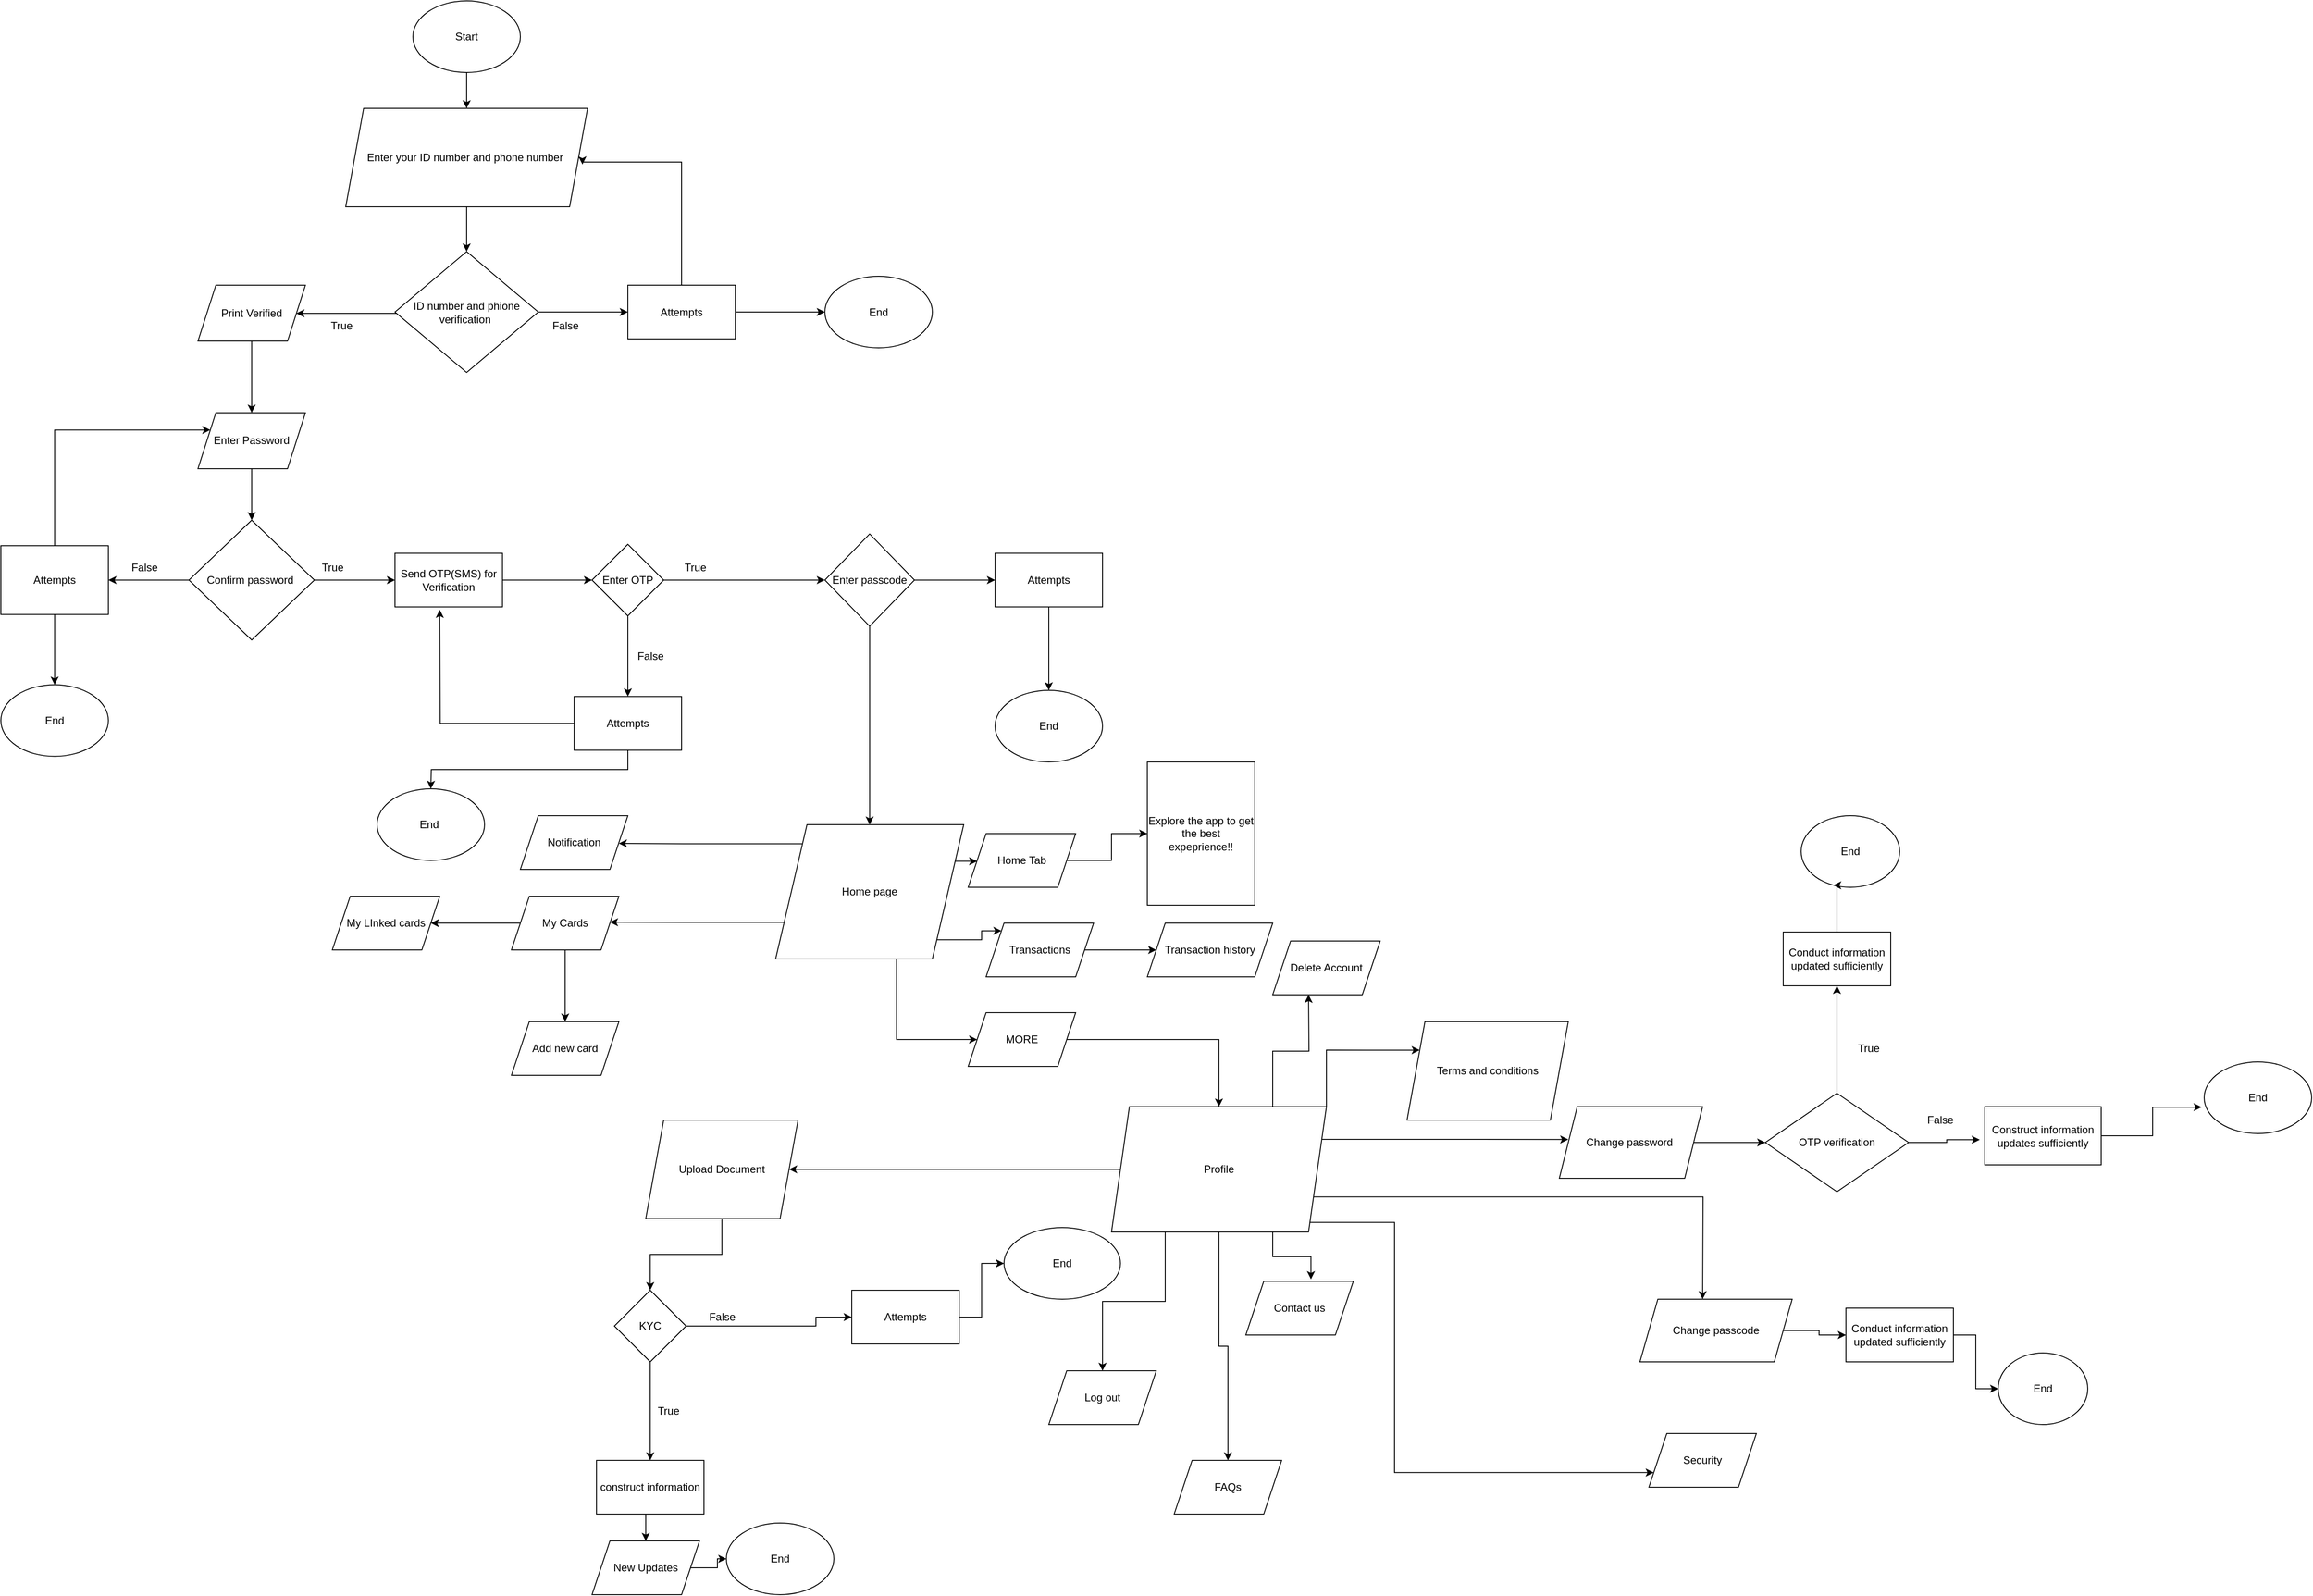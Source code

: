 <mxfile version="24.1.0" type="device">
  <diagram name="Page-1" id="KRlrXfM0Q7CNJbnPvyT5">
    <mxGraphModel dx="5622" dy="2076" grid="1" gridSize="10" guides="1" tooltips="1" connect="1" arrows="1" fold="1" page="1" pageScale="1" pageWidth="850" pageHeight="1100" math="0" shadow="0">
      <root>
        <mxCell id="0" />
        <mxCell id="1" parent="0" />
        <mxCell id="N5ksJc3kJE1z810URzoz-3" value="" style="edgeStyle=orthogonalEdgeStyle;rounded=0;orthogonalLoop=1;jettySize=auto;html=1;" edge="1" parent="1" source="N5ksJc3kJE1z810URzoz-1" target="N5ksJc3kJE1z810URzoz-2">
          <mxGeometry relative="1" as="geometry" />
        </mxCell>
        <mxCell id="N5ksJc3kJE1z810URzoz-1" value="Start" style="ellipse;whiteSpace=wrap;html=1;" vertex="1" parent="1">
          <mxGeometry x="340" y="20" width="120" height="80" as="geometry" />
        </mxCell>
        <mxCell id="N5ksJc3kJE1z810URzoz-5" value="" style="edgeStyle=orthogonalEdgeStyle;rounded=0;orthogonalLoop=1;jettySize=auto;html=1;" edge="1" parent="1" source="N5ksJc3kJE1z810URzoz-2" target="N5ksJc3kJE1z810URzoz-4">
          <mxGeometry relative="1" as="geometry" />
        </mxCell>
        <mxCell id="N5ksJc3kJE1z810URzoz-2" value="Enter your ID number and phone number&amp;nbsp;" style="shape=parallelogram;perimeter=parallelogramPerimeter;whiteSpace=wrap;html=1;fixedSize=1;" vertex="1" parent="1">
          <mxGeometry x="265" y="140" width="270" height="110" as="geometry" />
        </mxCell>
        <mxCell id="N5ksJc3kJE1z810URzoz-9" value="" style="edgeStyle=orthogonalEdgeStyle;rounded=0;orthogonalLoop=1;jettySize=auto;html=1;" edge="1" parent="1" source="N5ksJc3kJE1z810URzoz-4" target="N5ksJc3kJE1z810URzoz-8">
          <mxGeometry relative="1" as="geometry" />
        </mxCell>
        <mxCell id="N5ksJc3kJE1z810URzoz-14" value="" style="edgeStyle=orthogonalEdgeStyle;rounded=0;orthogonalLoop=1;jettySize=auto;html=1;" edge="1" parent="1" source="N5ksJc3kJE1z810URzoz-4" target="N5ksJc3kJE1z810URzoz-13">
          <mxGeometry relative="1" as="geometry">
            <Array as="points">
              <mxPoint x="300" y="369" />
              <mxPoint x="300" y="369" />
            </Array>
          </mxGeometry>
        </mxCell>
        <mxCell id="N5ksJc3kJE1z810URzoz-4" value="ID number and phione verification&amp;nbsp;" style="rhombus;whiteSpace=wrap;html=1;" vertex="1" parent="1">
          <mxGeometry x="320" y="300" width="160" height="135" as="geometry" />
        </mxCell>
        <mxCell id="N5ksJc3kJE1z810URzoz-10" style="edgeStyle=orthogonalEdgeStyle;rounded=0;orthogonalLoop=1;jettySize=auto;html=1;exitX=0.5;exitY=0;exitDx=0;exitDy=0;entryX=0.979;entryY=0.57;entryDx=0;entryDy=0;entryPerimeter=0;" edge="1" parent="1" source="N5ksJc3kJE1z810URzoz-8" target="N5ksJc3kJE1z810URzoz-2">
          <mxGeometry relative="1" as="geometry">
            <mxPoint x="640" y="200" as="targetPoint" />
            <Array as="points">
              <mxPoint x="640" y="200" />
              <mxPoint x="529" y="200" />
            </Array>
          </mxGeometry>
        </mxCell>
        <mxCell id="N5ksJc3kJE1z810URzoz-12" value="" style="edgeStyle=orthogonalEdgeStyle;rounded=0;orthogonalLoop=1;jettySize=auto;html=1;" edge="1" parent="1" source="N5ksJc3kJE1z810URzoz-8" target="N5ksJc3kJE1z810URzoz-11">
          <mxGeometry relative="1" as="geometry" />
        </mxCell>
        <mxCell id="N5ksJc3kJE1z810URzoz-8" value="Attempts" style="whiteSpace=wrap;html=1;" vertex="1" parent="1">
          <mxGeometry x="580" y="337.5" width="120" height="60" as="geometry" />
        </mxCell>
        <mxCell id="N5ksJc3kJE1z810URzoz-11" value="End" style="ellipse;whiteSpace=wrap;html=1;" vertex="1" parent="1">
          <mxGeometry x="800" y="327.5" width="120" height="80" as="geometry" />
        </mxCell>
        <mxCell id="N5ksJc3kJE1z810URzoz-16" value="" style="edgeStyle=orthogonalEdgeStyle;rounded=0;orthogonalLoop=1;jettySize=auto;html=1;" edge="1" parent="1" source="N5ksJc3kJE1z810URzoz-13" target="N5ksJc3kJE1z810URzoz-15">
          <mxGeometry relative="1" as="geometry" />
        </mxCell>
        <mxCell id="N5ksJc3kJE1z810URzoz-13" value="Print Verified" style="shape=parallelogram;perimeter=parallelogramPerimeter;whiteSpace=wrap;html=1;fixedSize=1;" vertex="1" parent="1">
          <mxGeometry x="100" y="337.5" width="120" height="62.5" as="geometry" />
        </mxCell>
        <mxCell id="N5ksJc3kJE1z810URzoz-18" value="" style="edgeStyle=orthogonalEdgeStyle;rounded=0;orthogonalLoop=1;jettySize=auto;html=1;" edge="1" parent="1" source="N5ksJc3kJE1z810URzoz-15" target="N5ksJc3kJE1z810URzoz-17">
          <mxGeometry relative="1" as="geometry" />
        </mxCell>
        <mxCell id="N5ksJc3kJE1z810URzoz-15" value="Enter Password" style="shape=parallelogram;perimeter=parallelogramPerimeter;whiteSpace=wrap;html=1;fixedSize=1;" vertex="1" parent="1">
          <mxGeometry x="100" y="480" width="120" height="62.5" as="geometry" />
        </mxCell>
        <mxCell id="N5ksJc3kJE1z810URzoz-21" value="" style="edgeStyle=orthogonalEdgeStyle;rounded=0;orthogonalLoop=1;jettySize=auto;html=1;" edge="1" parent="1" source="N5ksJc3kJE1z810URzoz-17" target="N5ksJc3kJE1z810URzoz-20">
          <mxGeometry relative="1" as="geometry" />
        </mxCell>
        <mxCell id="N5ksJc3kJE1z810URzoz-26" value="" style="edgeStyle=orthogonalEdgeStyle;rounded=0;orthogonalLoop=1;jettySize=auto;html=1;" edge="1" parent="1" source="N5ksJc3kJE1z810URzoz-17" target="N5ksJc3kJE1z810URzoz-25">
          <mxGeometry relative="1" as="geometry" />
        </mxCell>
        <mxCell id="N5ksJc3kJE1z810URzoz-17" value="Confirm password&amp;nbsp;" style="rhombus;whiteSpace=wrap;html=1;" vertex="1" parent="1">
          <mxGeometry x="90" y="600" width="140" height="133.75" as="geometry" />
        </mxCell>
        <mxCell id="N5ksJc3kJE1z810URzoz-32" value="" style="edgeStyle=orthogonalEdgeStyle;rounded=0;orthogonalLoop=1;jettySize=auto;html=1;" edge="1" parent="1" source="N5ksJc3kJE1z810URzoz-20" target="N5ksJc3kJE1z810URzoz-31">
          <mxGeometry relative="1" as="geometry" />
        </mxCell>
        <mxCell id="N5ksJc3kJE1z810URzoz-20" value="Send OTP(SMS) for Verification" style="whiteSpace=wrap;html=1;" vertex="1" parent="1">
          <mxGeometry x="320" y="636.875" width="120" height="60" as="geometry" />
        </mxCell>
        <mxCell id="N5ksJc3kJE1z810URzoz-22" value="True" style="text;html=1;align=center;verticalAlign=middle;resizable=0;points=[];autosize=1;strokeColor=none;fillColor=none;" vertex="1" parent="1">
          <mxGeometry x="225" y="638" width="50" height="30" as="geometry" />
        </mxCell>
        <mxCell id="N5ksJc3kJE1z810URzoz-23" value="True" style="text;html=1;align=center;verticalAlign=middle;resizable=0;points=[];autosize=1;strokeColor=none;fillColor=none;" vertex="1" parent="1">
          <mxGeometry x="235" y="368" width="50" height="30" as="geometry" />
        </mxCell>
        <mxCell id="N5ksJc3kJE1z810URzoz-24" value="False" style="text;html=1;align=center;verticalAlign=middle;resizable=0;points=[];autosize=1;strokeColor=none;fillColor=none;" vertex="1" parent="1">
          <mxGeometry x="485" y="368" width="50" height="30" as="geometry" />
        </mxCell>
        <mxCell id="N5ksJc3kJE1z810URzoz-28" style="edgeStyle=orthogonalEdgeStyle;rounded=0;orthogonalLoop=1;jettySize=auto;html=1;exitX=0.5;exitY=0;exitDx=0;exitDy=0;entryX=0;entryY=0.25;entryDx=0;entryDy=0;" edge="1" parent="1" source="N5ksJc3kJE1z810URzoz-25" target="N5ksJc3kJE1z810URzoz-15">
          <mxGeometry relative="1" as="geometry">
            <mxPoint x="-60" y="500" as="targetPoint" />
            <Array as="points">
              <mxPoint x="-60" y="499" />
            </Array>
          </mxGeometry>
        </mxCell>
        <mxCell id="N5ksJc3kJE1z810URzoz-30" value="" style="edgeStyle=orthogonalEdgeStyle;rounded=0;orthogonalLoop=1;jettySize=auto;html=1;" edge="1" parent="1" source="N5ksJc3kJE1z810URzoz-25" target="N5ksJc3kJE1z810URzoz-29">
          <mxGeometry relative="1" as="geometry" />
        </mxCell>
        <mxCell id="N5ksJc3kJE1z810URzoz-25" value="Attempts" style="whiteSpace=wrap;html=1;" vertex="1" parent="1">
          <mxGeometry x="-120" y="628.43" width="120" height="76.88" as="geometry" />
        </mxCell>
        <mxCell id="N5ksJc3kJE1z810URzoz-27" value="False" style="text;html=1;align=center;verticalAlign=middle;resizable=0;points=[];autosize=1;strokeColor=none;fillColor=none;" vertex="1" parent="1">
          <mxGeometry x="15" y="638" width="50" height="30" as="geometry" />
        </mxCell>
        <mxCell id="N5ksJc3kJE1z810URzoz-29" value="End" style="ellipse;whiteSpace=wrap;html=1;" vertex="1" parent="1">
          <mxGeometry x="-120" y="783.75" width="120" height="80" as="geometry" />
        </mxCell>
        <mxCell id="N5ksJc3kJE1z810URzoz-36" value="" style="edgeStyle=orthogonalEdgeStyle;rounded=0;orthogonalLoop=1;jettySize=auto;html=1;" edge="1" parent="1" source="N5ksJc3kJE1z810URzoz-31" target="N5ksJc3kJE1z810URzoz-35">
          <mxGeometry relative="1" as="geometry" />
        </mxCell>
        <mxCell id="N5ksJc3kJE1z810URzoz-39" value="" style="edgeStyle=orthogonalEdgeStyle;rounded=0;orthogonalLoop=1;jettySize=auto;html=1;" edge="1" parent="1" source="N5ksJc3kJE1z810URzoz-31" target="N5ksJc3kJE1z810URzoz-38">
          <mxGeometry relative="1" as="geometry" />
        </mxCell>
        <mxCell id="N5ksJc3kJE1z810URzoz-31" value="Enter OTP" style="rhombus;whiteSpace=wrap;html=1;" vertex="1" parent="1">
          <mxGeometry x="540" y="626.875" width="80" height="80" as="geometry" />
        </mxCell>
        <mxCell id="N5ksJc3kJE1z810URzoz-37" style="edgeStyle=orthogonalEdgeStyle;rounded=0;orthogonalLoop=1;jettySize=auto;html=1;exitX=0;exitY=0.5;exitDx=0;exitDy=0;" edge="1" parent="1" source="N5ksJc3kJE1z810URzoz-35">
          <mxGeometry relative="1" as="geometry">
            <mxPoint x="370" y="700" as="targetPoint" />
          </mxGeometry>
        </mxCell>
        <mxCell id="N5ksJc3kJE1z810URzoz-120" style="edgeStyle=orthogonalEdgeStyle;rounded=0;orthogonalLoop=1;jettySize=auto;html=1;exitX=0.5;exitY=1;exitDx=0;exitDy=0;" edge="1" parent="1" source="N5ksJc3kJE1z810URzoz-35">
          <mxGeometry relative="1" as="geometry">
            <mxPoint x="360" y="900" as="targetPoint" />
          </mxGeometry>
        </mxCell>
        <mxCell id="N5ksJc3kJE1z810URzoz-35" value="Attempts" style="whiteSpace=wrap;html=1;" vertex="1" parent="1">
          <mxGeometry x="520" y="796.875" width="120" height="60" as="geometry" />
        </mxCell>
        <mxCell id="N5ksJc3kJE1z810URzoz-47" value="" style="edgeStyle=orthogonalEdgeStyle;rounded=0;orthogonalLoop=1;jettySize=auto;html=1;" edge="1" parent="1" source="N5ksJc3kJE1z810URzoz-38" target="N5ksJc3kJE1z810URzoz-46">
          <mxGeometry relative="1" as="geometry" />
        </mxCell>
        <mxCell id="N5ksJc3kJE1z810URzoz-49" value="" style="edgeStyle=orthogonalEdgeStyle;rounded=0;orthogonalLoop=1;jettySize=auto;html=1;" edge="1" parent="1" source="N5ksJc3kJE1z810URzoz-38" target="N5ksJc3kJE1z810URzoz-48">
          <mxGeometry relative="1" as="geometry" />
        </mxCell>
        <mxCell id="N5ksJc3kJE1z810URzoz-38" value="Enter passcode" style="rhombus;whiteSpace=wrap;html=1;" vertex="1" parent="1">
          <mxGeometry x="800" y="615.31" width="100" height="103.13" as="geometry" />
        </mxCell>
        <mxCell id="N5ksJc3kJE1z810URzoz-51" value="" style="edgeStyle=orthogonalEdgeStyle;rounded=0;orthogonalLoop=1;jettySize=auto;html=1;" edge="1" parent="1" source="N5ksJc3kJE1z810URzoz-46" target="N5ksJc3kJE1z810URzoz-50">
          <mxGeometry relative="1" as="geometry" />
        </mxCell>
        <mxCell id="N5ksJc3kJE1z810URzoz-46" value="Attempts" style="whiteSpace=wrap;html=1;" vertex="1" parent="1">
          <mxGeometry x="990" y="636.865" width="120" height="60" as="geometry" />
        </mxCell>
        <mxCell id="N5ksJc3kJE1z810URzoz-52" style="edgeStyle=orthogonalEdgeStyle;rounded=0;orthogonalLoop=1;jettySize=auto;html=1;exitX=0;exitY=0;exitDx=0;exitDy=0;" edge="1" parent="1" source="N5ksJc3kJE1z810URzoz-48">
          <mxGeometry relative="1" as="geometry">
            <mxPoint x="570" y="961" as="targetPoint" />
          </mxGeometry>
        </mxCell>
        <mxCell id="N5ksJc3kJE1z810URzoz-54" style="edgeStyle=orthogonalEdgeStyle;rounded=0;orthogonalLoop=1;jettySize=auto;html=1;exitX=0;exitY=0.75;exitDx=0;exitDy=0;" edge="1" parent="1" source="N5ksJc3kJE1z810URzoz-48">
          <mxGeometry relative="1" as="geometry">
            <mxPoint x="560" y="1049" as="targetPoint" />
          </mxGeometry>
        </mxCell>
        <mxCell id="N5ksJc3kJE1z810URzoz-60" style="edgeStyle=orthogonalEdgeStyle;rounded=0;orthogonalLoop=1;jettySize=auto;html=1;exitX=1;exitY=0.25;exitDx=0;exitDy=0;" edge="1" parent="1" source="N5ksJc3kJE1z810URzoz-48">
          <mxGeometry relative="1" as="geometry">
            <mxPoint x="970" y="980.778" as="targetPoint" />
          </mxGeometry>
        </mxCell>
        <mxCell id="N5ksJc3kJE1z810URzoz-75" style="edgeStyle=orthogonalEdgeStyle;rounded=0;orthogonalLoop=1;jettySize=auto;html=1;exitX=1;exitY=0.75;exitDx=0;exitDy=0;" edge="1" parent="1">
          <mxGeometry relative="1" as="geometry">
            <mxPoint x="970" y="1180" as="targetPoint" />
            <mxPoint x="809.999" y="1070.046" as="sourcePoint" />
            <Array as="points">
              <mxPoint x="880" y="1071" />
            </Array>
          </mxGeometry>
        </mxCell>
        <mxCell id="N5ksJc3kJE1z810URzoz-176" style="edgeStyle=orthogonalEdgeStyle;rounded=0;orthogonalLoop=1;jettySize=auto;html=1;exitX=1;exitY=1;exitDx=0;exitDy=0;entryX=0;entryY=0;entryDx=0;entryDy=0;" edge="1" parent="1" source="N5ksJc3kJE1z810URzoz-48" target="N5ksJc3kJE1z810URzoz-71">
          <mxGeometry relative="1" as="geometry" />
        </mxCell>
        <mxCell id="N5ksJc3kJE1z810URzoz-48" value="Home page" style="shape=parallelogram;perimeter=parallelogramPerimeter;whiteSpace=wrap;html=1;fixedSize=1;size=35;" vertex="1" parent="1">
          <mxGeometry x="745" y="940" width="210" height="150" as="geometry" />
        </mxCell>
        <mxCell id="N5ksJc3kJE1z810URzoz-50" value="End" style="ellipse;whiteSpace=wrap;html=1;" vertex="1" parent="1">
          <mxGeometry x="990" y="790" width="120" height="80" as="geometry" />
        </mxCell>
        <mxCell id="N5ksJc3kJE1z810URzoz-53" value="Notification" style="shape=parallelogram;perimeter=parallelogramPerimeter;whiteSpace=wrap;html=1;fixedSize=1;" vertex="1" parent="1">
          <mxGeometry x="460" y="930" width="120" height="60" as="geometry" />
        </mxCell>
        <mxCell id="N5ksJc3kJE1z810URzoz-57" value="" style="edgeStyle=orthogonalEdgeStyle;rounded=0;orthogonalLoop=1;jettySize=auto;html=1;" edge="1" parent="1" source="N5ksJc3kJE1z810URzoz-55" target="N5ksJc3kJE1z810URzoz-56">
          <mxGeometry relative="1" as="geometry" />
        </mxCell>
        <mxCell id="N5ksJc3kJE1z810URzoz-59" value="" style="edgeStyle=orthogonalEdgeStyle;rounded=0;orthogonalLoop=1;jettySize=auto;html=1;" edge="1" parent="1" source="N5ksJc3kJE1z810URzoz-55" target="N5ksJc3kJE1z810URzoz-58">
          <mxGeometry relative="1" as="geometry" />
        </mxCell>
        <mxCell id="N5ksJc3kJE1z810URzoz-55" value="My Cards" style="shape=parallelogram;perimeter=parallelogramPerimeter;whiteSpace=wrap;html=1;fixedSize=1;" vertex="1" parent="1">
          <mxGeometry x="450" y="1020" width="120" height="60" as="geometry" />
        </mxCell>
        <mxCell id="N5ksJc3kJE1z810URzoz-56" value="My LInked cards" style="shape=parallelogram;perimeter=parallelogramPerimeter;whiteSpace=wrap;html=1;fixedSize=1;" vertex="1" parent="1">
          <mxGeometry x="250" y="1020" width="120" height="60" as="geometry" />
        </mxCell>
        <mxCell id="N5ksJc3kJE1z810URzoz-58" value="Add new card" style="shape=parallelogram;perimeter=parallelogramPerimeter;whiteSpace=wrap;html=1;fixedSize=1;" vertex="1" parent="1">
          <mxGeometry x="450" y="1160" width="120" height="60" as="geometry" />
        </mxCell>
        <mxCell id="N5ksJc3kJE1z810URzoz-63" value="" style="edgeStyle=orthogonalEdgeStyle;rounded=0;orthogonalLoop=1;jettySize=auto;html=1;" edge="1" parent="1" source="N5ksJc3kJE1z810URzoz-61" target="N5ksJc3kJE1z810URzoz-62">
          <mxGeometry relative="1" as="geometry" />
        </mxCell>
        <mxCell id="N5ksJc3kJE1z810URzoz-61" value="Home Tab" style="shape=parallelogram;perimeter=parallelogramPerimeter;whiteSpace=wrap;html=1;fixedSize=1;" vertex="1" parent="1">
          <mxGeometry x="960" y="950" width="120" height="60" as="geometry" />
        </mxCell>
        <mxCell id="N5ksJc3kJE1z810URzoz-62" value="Explore the app to get the best expeprience!!" style="whiteSpace=wrap;html=1;" vertex="1" parent="1">
          <mxGeometry x="1160" y="870" width="120" height="160" as="geometry" />
        </mxCell>
        <mxCell id="N5ksJc3kJE1z810URzoz-73" value="" style="edgeStyle=orthogonalEdgeStyle;rounded=0;orthogonalLoop=1;jettySize=auto;html=1;" edge="1" parent="1" source="N5ksJc3kJE1z810URzoz-71" target="N5ksJc3kJE1z810URzoz-72">
          <mxGeometry relative="1" as="geometry" />
        </mxCell>
        <mxCell id="N5ksJc3kJE1z810URzoz-71" value="Transactions" style="shape=parallelogram;perimeter=parallelogramPerimeter;whiteSpace=wrap;html=1;fixedSize=1;" vertex="1" parent="1">
          <mxGeometry x="980" y="1050" width="120" height="60" as="geometry" />
        </mxCell>
        <mxCell id="N5ksJc3kJE1z810URzoz-72" value="Transaction history" style="shape=parallelogram;perimeter=parallelogramPerimeter;whiteSpace=wrap;html=1;fixedSize=1;" vertex="1" parent="1">
          <mxGeometry x="1160" y="1050" width="140" height="60" as="geometry" />
        </mxCell>
        <mxCell id="N5ksJc3kJE1z810URzoz-78" value="" style="edgeStyle=orthogonalEdgeStyle;rounded=0;orthogonalLoop=1;jettySize=auto;html=1;" edge="1" parent="1" source="N5ksJc3kJE1z810URzoz-76" target="N5ksJc3kJE1z810URzoz-77">
          <mxGeometry relative="1" as="geometry" />
        </mxCell>
        <mxCell id="N5ksJc3kJE1z810URzoz-76" value="MORE" style="shape=parallelogram;perimeter=parallelogramPerimeter;whiteSpace=wrap;html=1;fixedSize=1;" vertex="1" parent="1">
          <mxGeometry x="960" y="1150" width="120" height="60" as="geometry" />
        </mxCell>
        <mxCell id="N5ksJc3kJE1z810URzoz-104" style="edgeStyle=orthogonalEdgeStyle;rounded=0;orthogonalLoop=1;jettySize=auto;html=1;exitX=0.25;exitY=1;exitDx=0;exitDy=0;" edge="1" parent="1">
          <mxGeometry relative="1" as="geometry">
            <mxPoint x="1219.55" y="1380" as="targetPoint" />
            <mxPoint x="1219.55" y="1290" as="sourcePoint" />
            <Array as="points">
              <mxPoint x="1219.55" y="1335" />
              <mxPoint x="1219.55" y="1335" />
            </Array>
          </mxGeometry>
        </mxCell>
        <mxCell id="N5ksJc3kJE1z810URzoz-148" style="edgeStyle=orthogonalEdgeStyle;rounded=0;orthogonalLoop=1;jettySize=auto;html=1;exitX=0.75;exitY=0;exitDx=0;exitDy=0;" edge="1" parent="1" source="N5ksJc3kJE1z810URzoz-77">
          <mxGeometry relative="1" as="geometry">
            <mxPoint x="1340" y="1130" as="targetPoint" />
          </mxGeometry>
        </mxCell>
        <mxCell id="N5ksJc3kJE1z810URzoz-152" style="edgeStyle=orthogonalEdgeStyle;rounded=0;orthogonalLoop=1;jettySize=auto;html=1;exitX=0.25;exitY=1;exitDx=0;exitDy=0;entryX=0.5;entryY=0;entryDx=0;entryDy=0;" edge="1" parent="1" source="N5ksJc3kJE1z810URzoz-77" target="N5ksJc3kJE1z810URzoz-154">
          <mxGeometry relative="1" as="geometry">
            <mxPoint x="1170" y="1430" as="targetPoint" />
          </mxGeometry>
        </mxCell>
        <mxCell id="N5ksJc3kJE1z810URzoz-153" style="edgeStyle=orthogonalEdgeStyle;rounded=0;orthogonalLoop=1;jettySize=auto;html=1;exitX=0.5;exitY=1;exitDx=0;exitDy=0;entryX=0.5;entryY=0;entryDx=0;entryDy=0;" edge="1" parent="1" source="N5ksJc3kJE1z810URzoz-77" target="N5ksJc3kJE1z810URzoz-145">
          <mxGeometry relative="1" as="geometry" />
        </mxCell>
        <mxCell id="N5ksJc3kJE1z810URzoz-162" style="edgeStyle=orthogonalEdgeStyle;rounded=0;orthogonalLoop=1;jettySize=auto;html=1;exitX=1;exitY=1;exitDx=0;exitDy=0;entryX=0;entryY=0.75;entryDx=0;entryDy=0;" edge="1" parent="1" source="N5ksJc3kJE1z810URzoz-77" target="N5ksJc3kJE1z810URzoz-116">
          <mxGeometry relative="1" as="geometry">
            <Array as="points">
              <mxPoint x="1436" y="1384" />
            </Array>
          </mxGeometry>
        </mxCell>
        <mxCell id="N5ksJc3kJE1z810URzoz-163" style="edgeStyle=orthogonalEdgeStyle;rounded=0;orthogonalLoop=1;jettySize=auto;html=1;exitX=1;exitY=0.25;exitDx=0;exitDy=0;" edge="1" parent="1" source="N5ksJc3kJE1z810URzoz-77">
          <mxGeometry relative="1" as="geometry">
            <mxPoint x="1630" y="1291.636" as="targetPoint" />
          </mxGeometry>
        </mxCell>
        <mxCell id="N5ksJc3kJE1z810URzoz-165" style="edgeStyle=orthogonalEdgeStyle;rounded=0;orthogonalLoop=1;jettySize=auto;html=1;exitX=0;exitY=0.5;exitDx=0;exitDy=0;" edge="1" parent="1" source="N5ksJc3kJE1z810URzoz-77" target="N5ksJc3kJE1z810URzoz-124">
          <mxGeometry relative="1" as="geometry" />
        </mxCell>
        <mxCell id="N5ksJc3kJE1z810URzoz-168" style="edgeStyle=orthogonalEdgeStyle;rounded=0;orthogonalLoop=1;jettySize=auto;html=1;exitX=1;exitY=0.75;exitDx=0;exitDy=0;" edge="1" parent="1" source="N5ksJc3kJE1z810URzoz-77">
          <mxGeometry relative="1" as="geometry">
            <mxPoint x="1780" y="1470" as="targetPoint" />
          </mxGeometry>
        </mxCell>
        <mxCell id="N5ksJc3kJE1z810URzoz-170" style="edgeStyle=orthogonalEdgeStyle;rounded=0;orthogonalLoop=1;jettySize=auto;html=1;exitX=1;exitY=0;exitDx=0;exitDy=0;entryX=0;entryY=0.25;entryDx=0;entryDy=0;" edge="1" parent="1" source="N5ksJc3kJE1z810URzoz-77" target="N5ksJc3kJE1z810URzoz-118">
          <mxGeometry relative="1" as="geometry" />
        </mxCell>
        <mxCell id="N5ksJc3kJE1z810URzoz-77" value="Profile" style="shape=parallelogram;perimeter=parallelogramPerimeter;whiteSpace=wrap;html=1;fixedSize=1;" vertex="1" parent="1">
          <mxGeometry x="1120" y="1255" width="240" height="140" as="geometry" />
        </mxCell>
        <mxCell id="N5ksJc3kJE1z810URzoz-84" value="" style="edgeStyle=orthogonalEdgeStyle;rounded=0;orthogonalLoop=1;jettySize=auto;html=1;" edge="1" parent="1" source="N5ksJc3kJE1z810URzoz-81" target="N5ksJc3kJE1z810URzoz-83">
          <mxGeometry relative="1" as="geometry" />
        </mxCell>
        <mxCell id="N5ksJc3kJE1z810URzoz-81" value="OTP verification" style="rhombus;whiteSpace=wrap;html=1;" vertex="1" parent="1">
          <mxGeometry x="1850" y="1240" width="160" height="110" as="geometry" />
        </mxCell>
        <mxCell id="N5ksJc3kJE1z810URzoz-83" value="Conduct information updated sufficiently" style="whiteSpace=wrap;html=1;" vertex="1" parent="1">
          <mxGeometry x="1870" y="1060" width="120" height="60" as="geometry" />
        </mxCell>
        <mxCell id="N5ksJc3kJE1z810URzoz-85" value="True" style="text;html=1;align=center;verticalAlign=middle;resizable=0;points=[];autosize=1;strokeColor=none;fillColor=none;" vertex="1" parent="1">
          <mxGeometry x="1940" y="1175" width="50" height="30" as="geometry" />
        </mxCell>
        <mxCell id="N5ksJc3kJE1z810URzoz-174" style="edgeStyle=orthogonalEdgeStyle;rounded=0;orthogonalLoop=1;jettySize=auto;html=1;exitX=1;exitY=0.5;exitDx=0;exitDy=0;entryX=-0.023;entryY=0.632;entryDx=0;entryDy=0;entryPerimeter=0;" edge="1" parent="1" source="N5ksJc3kJE1z810URzoz-86" target="N5ksJc3kJE1z810URzoz-89">
          <mxGeometry relative="1" as="geometry">
            <mxPoint x="2320" y="1252.545" as="targetPoint" />
          </mxGeometry>
        </mxCell>
        <mxCell id="N5ksJc3kJE1z810URzoz-86" value="Construct information updates sufficiently" style="whiteSpace=wrap;html=1;" vertex="1" parent="1">
          <mxGeometry x="2095" y="1255" width="130" height="65" as="geometry" />
        </mxCell>
        <mxCell id="N5ksJc3kJE1z810URzoz-88" value="False" style="text;html=1;align=center;verticalAlign=middle;resizable=0;points=[];autosize=1;strokeColor=none;fillColor=none;" vertex="1" parent="1">
          <mxGeometry x="2020" y="1255" width="50" height="30" as="geometry" />
        </mxCell>
        <mxCell id="N5ksJc3kJE1z810URzoz-89" value="End" style="ellipse;whiteSpace=wrap;html=1;" vertex="1" parent="1">
          <mxGeometry x="2340" y="1205" width="120" height="80" as="geometry" />
        </mxCell>
        <mxCell id="N5ksJc3kJE1z810URzoz-101" value="End" style="ellipse;whiteSpace=wrap;html=1;" vertex="1" parent="1">
          <mxGeometry x="1890" y="930" width="110" height="80" as="geometry" />
        </mxCell>
        <mxCell id="N5ksJc3kJE1z810URzoz-171" style="edgeStyle=orthogonalEdgeStyle;rounded=0;orthogonalLoop=1;jettySize=auto;html=1;exitX=1;exitY=0.5;exitDx=0;exitDy=0;entryX=0;entryY=0.5;entryDx=0;entryDy=0;" edge="1" parent="1" source="N5ksJc3kJE1z810URzoz-105" target="N5ksJc3kJE1z810URzoz-109">
          <mxGeometry relative="1" as="geometry" />
        </mxCell>
        <mxCell id="N5ksJc3kJE1z810URzoz-105" value="Change passcode" style="shape=parallelogram;perimeter=parallelogramPerimeter;whiteSpace=wrap;html=1;fixedSize=1;" vertex="1" parent="1">
          <mxGeometry x="1710" y="1470" width="170" height="70" as="geometry" />
        </mxCell>
        <mxCell id="N5ksJc3kJE1z810URzoz-111" value="" style="edgeStyle=orthogonalEdgeStyle;rounded=0;orthogonalLoop=1;jettySize=auto;html=1;" edge="1" parent="1" source="N5ksJc3kJE1z810URzoz-109" target="N5ksJc3kJE1z810URzoz-110">
          <mxGeometry relative="1" as="geometry" />
        </mxCell>
        <mxCell id="N5ksJc3kJE1z810URzoz-109" value="Conduct information updated sufficiently" style="rounded=0;whiteSpace=wrap;html=1;" vertex="1" parent="1">
          <mxGeometry x="1940" y="1480" width="120" height="60" as="geometry" />
        </mxCell>
        <mxCell id="N5ksJc3kJE1z810URzoz-110" value="End" style="ellipse;whiteSpace=wrap;html=1;rounded=0;" vertex="1" parent="1">
          <mxGeometry x="2110" y="1530" width="100" height="80" as="geometry" />
        </mxCell>
        <mxCell id="N5ksJc3kJE1z810URzoz-164" style="edgeStyle=orthogonalEdgeStyle;rounded=0;orthogonalLoop=1;jettySize=auto;html=1;exitX=1;exitY=0.5;exitDx=0;exitDy=0;entryX=0;entryY=0.5;entryDx=0;entryDy=0;" edge="1" parent="1" source="N5ksJc3kJE1z810URzoz-79" target="N5ksJc3kJE1z810URzoz-81">
          <mxGeometry relative="1" as="geometry" />
        </mxCell>
        <mxCell id="N5ksJc3kJE1z810URzoz-79" value="Change password&amp;nbsp;" style="shape=parallelogram;perimeter=parallelogramPerimeter;whiteSpace=wrap;html=1;fixedSize=1;" vertex="1" parent="1">
          <mxGeometry x="1620" y="1255" width="160" height="80" as="geometry" />
        </mxCell>
        <mxCell id="N5ksJc3kJE1z810URzoz-115" value="Contact us" style="shape=parallelogram;perimeter=parallelogramPerimeter;whiteSpace=wrap;html=1;fixedSize=1;" vertex="1" parent="1">
          <mxGeometry x="1270" y="1450" width="120" height="60" as="geometry" />
        </mxCell>
        <mxCell id="N5ksJc3kJE1z810URzoz-116" value="Security" style="shape=parallelogram;perimeter=parallelogramPerimeter;whiteSpace=wrap;html=1;fixedSize=1;" vertex="1" parent="1">
          <mxGeometry x="1720" y="1620" width="120" height="60" as="geometry" />
        </mxCell>
        <mxCell id="N5ksJc3kJE1z810URzoz-118" value="Terms and conditions" style="shape=parallelogram;perimeter=parallelogramPerimeter;whiteSpace=wrap;html=1;fixedSize=1;" vertex="1" parent="1">
          <mxGeometry x="1450" y="1160" width="180" height="110" as="geometry" />
        </mxCell>
        <mxCell id="N5ksJc3kJE1z810URzoz-119" value="False" style="text;html=1;align=center;verticalAlign=middle;resizable=0;points=[];autosize=1;strokeColor=none;fillColor=none;" vertex="1" parent="1">
          <mxGeometry x="580" y="736.88" width="50" height="30" as="geometry" />
        </mxCell>
        <mxCell id="N5ksJc3kJE1z810URzoz-121" value="End&amp;nbsp;" style="ellipse;whiteSpace=wrap;html=1;" vertex="1" parent="1">
          <mxGeometry x="300" y="900" width="120" height="80" as="geometry" />
        </mxCell>
        <mxCell id="N5ksJc3kJE1z810URzoz-122" value="True" style="text;html=1;align=center;verticalAlign=middle;resizable=0;points=[];autosize=1;strokeColor=none;fillColor=none;" vertex="1" parent="1">
          <mxGeometry x="630" y="638" width="50" height="30" as="geometry" />
        </mxCell>
        <mxCell id="N5ksJc3kJE1z810URzoz-124" value="Upload Document" style="shape=parallelogram;perimeter=parallelogramPerimeter;whiteSpace=wrap;html=1;fixedSize=1;" vertex="1" parent="1">
          <mxGeometry x="600" y="1270" width="170" height="110" as="geometry" />
        </mxCell>
        <mxCell id="N5ksJc3kJE1z810URzoz-130" value="False" style="text;html=1;align=center;verticalAlign=middle;resizable=0;points=[];autosize=1;strokeColor=none;fillColor=none;" vertex="1" parent="1">
          <mxGeometry x="660" y="1475" width="50" height="30" as="geometry" />
        </mxCell>
        <mxCell id="N5ksJc3kJE1z810URzoz-167" style="edgeStyle=orthogonalEdgeStyle;rounded=0;orthogonalLoop=1;jettySize=auto;html=1;exitX=1;exitY=0.5;exitDx=0;exitDy=0;entryX=0;entryY=0.5;entryDx=0;entryDy=0;" edge="1" parent="1" source="N5ksJc3kJE1z810URzoz-134" target="N5ksJc3kJE1z810URzoz-136">
          <mxGeometry relative="1" as="geometry" />
        </mxCell>
        <mxCell id="N5ksJc3kJE1z810URzoz-134" value="Attempts" style="rounded=0;whiteSpace=wrap;html=1;" vertex="1" parent="1">
          <mxGeometry x="830" y="1460" width="120" height="60" as="geometry" />
        </mxCell>
        <mxCell id="N5ksJc3kJE1z810URzoz-143" value="" style="edgeStyle=orthogonalEdgeStyle;rounded=0;orthogonalLoop=1;jettySize=auto;html=1;" edge="1" parent="1" source="N5ksJc3kJE1z810URzoz-140" target="N5ksJc3kJE1z810URzoz-142">
          <mxGeometry relative="1" as="geometry" />
        </mxCell>
        <mxCell id="N5ksJc3kJE1z810URzoz-140" value="New Updates" style="shape=parallelogram;perimeter=parallelogramPerimeter;whiteSpace=wrap;html=1;fixedSize=1;" vertex="1" parent="1">
          <mxGeometry x="540" y="1740" width="120" height="60" as="geometry" />
        </mxCell>
        <mxCell id="N5ksJc3kJE1z810URzoz-142" value="End" style="ellipse;whiteSpace=wrap;html=1;" vertex="1" parent="1">
          <mxGeometry x="690" y="1720" width="120" height="80" as="geometry" />
        </mxCell>
        <mxCell id="N5ksJc3kJE1z810URzoz-144" value="True" style="text;html=1;align=center;verticalAlign=middle;resizable=0;points=[];autosize=1;strokeColor=none;fillColor=none;" vertex="1" parent="1">
          <mxGeometry x="600" y="1580" width="50" height="30" as="geometry" />
        </mxCell>
        <mxCell id="N5ksJc3kJE1z810URzoz-145" value="FAQs" style="shape=parallelogram;perimeter=parallelogramPerimeter;whiteSpace=wrap;html=1;fixedSize=1;" vertex="1" parent="1">
          <mxGeometry x="1190" y="1650" width="120" height="60" as="geometry" />
        </mxCell>
        <mxCell id="N5ksJc3kJE1z810URzoz-149" value="Delete Account" style="shape=parallelogram;perimeter=parallelogramPerimeter;whiteSpace=wrap;html=1;fixedSize=1;" vertex="1" parent="1">
          <mxGeometry x="1300" y="1070" width="120" height="60" as="geometry" />
        </mxCell>
        <mxCell id="N5ksJc3kJE1z810URzoz-154" value="Log out" style="shape=parallelogram;perimeter=parallelogramPerimeter;whiteSpace=wrap;html=1;fixedSize=1;" vertex="1" parent="1">
          <mxGeometry x="1050" y="1550" width="120" height="60" as="geometry" />
        </mxCell>
        <mxCell id="N5ksJc3kJE1z810URzoz-136" value="End" style="ellipse;whiteSpace=wrap;html=1;rounded=0;" vertex="1" parent="1">
          <mxGeometry x="1000" y="1390" width="130" height="80" as="geometry" />
        </mxCell>
        <mxCell id="N5ksJc3kJE1z810URzoz-156" value="" style="edgeStyle=orthogonalEdgeStyle;rounded=0;orthogonalLoop=1;jettySize=auto;html=1;" edge="1" parent="1" source="N5ksJc3kJE1z810URzoz-125" target="N5ksJc3kJE1z810URzoz-138">
          <mxGeometry relative="1" as="geometry">
            <mxPoint x="760" y="1430" as="sourcePoint" />
            <mxPoint x="760" y="1560" as="targetPoint" />
            <Array as="points" />
          </mxGeometry>
        </mxCell>
        <mxCell id="N5ksJc3kJE1z810URzoz-159" style="edgeStyle=orthogonalEdgeStyle;rounded=0;orthogonalLoop=1;jettySize=auto;html=1;exitX=0.5;exitY=1;exitDx=0;exitDy=0;entryX=0.5;entryY=0;entryDx=0;entryDy=0;" edge="1" parent="1" source="N5ksJc3kJE1z810URzoz-138" target="N5ksJc3kJE1z810URzoz-140">
          <mxGeometry relative="1" as="geometry" />
        </mxCell>
        <mxCell id="N5ksJc3kJE1z810URzoz-138" value="construct information" style="whiteSpace=wrap;html=1;" vertex="1" parent="1">
          <mxGeometry x="545" y="1650" width="120" height="60" as="geometry" />
        </mxCell>
        <mxCell id="N5ksJc3kJE1z810URzoz-158" value="" style="edgeStyle=orthogonalEdgeStyle;rounded=0;orthogonalLoop=1;jettySize=auto;html=1;" edge="1" parent="1" source="N5ksJc3kJE1z810URzoz-124" target="N5ksJc3kJE1z810URzoz-125">
          <mxGeometry relative="1" as="geometry">
            <mxPoint x="845" y="1430" as="sourcePoint" />
            <mxPoint x="760" y="1590" as="targetPoint" />
            <Array as="points" />
          </mxGeometry>
        </mxCell>
        <mxCell id="N5ksJc3kJE1z810URzoz-160" style="edgeStyle=orthogonalEdgeStyle;rounded=0;orthogonalLoop=1;jettySize=auto;html=1;exitX=1;exitY=0.5;exitDx=0;exitDy=0;entryX=0;entryY=0.5;entryDx=0;entryDy=0;" edge="1" parent="1" source="N5ksJc3kJE1z810URzoz-125" target="N5ksJc3kJE1z810URzoz-134">
          <mxGeometry relative="1" as="geometry">
            <Array as="points">
              <mxPoint x="790" y="1500" />
            </Array>
          </mxGeometry>
        </mxCell>
        <mxCell id="N5ksJc3kJE1z810URzoz-125" value="KYC" style="rhombus;whiteSpace=wrap;html=1;" vertex="1" parent="1">
          <mxGeometry x="565" y="1460" width="80" height="80" as="geometry" />
        </mxCell>
        <mxCell id="N5ksJc3kJE1z810URzoz-161" style="edgeStyle=orthogonalEdgeStyle;rounded=0;orthogonalLoop=1;jettySize=auto;html=1;exitX=0.75;exitY=1;exitDx=0;exitDy=0;entryX=0.606;entryY=-0.038;entryDx=0;entryDy=0;entryPerimeter=0;" edge="1" parent="1" source="N5ksJc3kJE1z810URzoz-77" target="N5ksJc3kJE1z810URzoz-115">
          <mxGeometry relative="1" as="geometry" />
        </mxCell>
        <mxCell id="N5ksJc3kJE1z810URzoz-172" style="edgeStyle=orthogonalEdgeStyle;rounded=0;orthogonalLoop=1;jettySize=auto;html=1;exitX=0.5;exitY=0;exitDx=0;exitDy=0;entryX=0.325;entryY=0.971;entryDx=0;entryDy=0;entryPerimeter=0;" edge="1" parent="1" source="N5ksJc3kJE1z810URzoz-83" target="N5ksJc3kJE1z810URzoz-101">
          <mxGeometry relative="1" as="geometry">
            <Array as="points">
              <mxPoint x="1930" y="1008" />
            </Array>
          </mxGeometry>
        </mxCell>
        <mxCell id="N5ksJc3kJE1z810URzoz-175" style="edgeStyle=orthogonalEdgeStyle;rounded=0;orthogonalLoop=1;jettySize=auto;html=1;exitX=1;exitY=0.5;exitDx=0;exitDy=0;entryX=-0.043;entryY=0.568;entryDx=0;entryDy=0;entryPerimeter=0;" edge="1" parent="1" source="N5ksJc3kJE1z810URzoz-81" target="N5ksJc3kJE1z810URzoz-86">
          <mxGeometry relative="1" as="geometry" />
        </mxCell>
      </root>
    </mxGraphModel>
  </diagram>
</mxfile>
